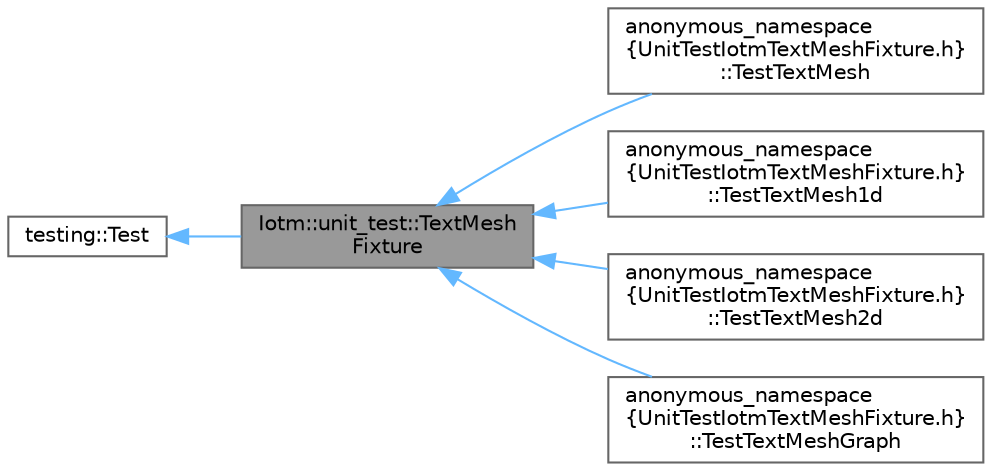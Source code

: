 digraph "Iotm::unit_test::TextMeshFixture"
{
 // INTERACTIVE_SVG=YES
 // LATEX_PDF_SIZE
  bgcolor="transparent";
  edge [fontname=Helvetica,fontsize=10,labelfontname=Helvetica,labelfontsize=10];
  node [fontname=Helvetica,fontsize=10,shape=box,height=0.2,width=0.4];
  rankdir="LR";
  Node1 [id="Node000001",label="Iotm::unit_test::TextMesh\lFixture",height=0.2,width=0.4,color="gray40", fillcolor="grey60", style="filled", fontcolor="black",tooltip=" "];
  Node2 -> Node1 [id="edge1_Node000001_Node000002",dir="back",color="steelblue1",style="solid",tooltip=" "];
  Node2 [id="Node000002",label="testing::Test",height=0.2,width=0.4,color="gray40", fillcolor="white", style="filled",tooltip=" "];
  Node1 -> Node3 [id="edge2_Node000001_Node000003",dir="back",color="steelblue1",style="solid",tooltip=" "];
  Node3 [id="Node000003",label="anonymous_namespace\l\{UnitTestIotmTextMeshFixture.h\}\l::TestTextMesh",height=0.2,width=0.4,color="gray40", fillcolor="white", style="filled",URL="$classanonymous__namespace_02UnitTestIotmTextMeshFixture_8h_03_1_1TestTextMesh.html",tooltip=" "];
  Node1 -> Node4 [id="edge3_Node000001_Node000004",dir="back",color="steelblue1",style="solid",tooltip=" "];
  Node4 [id="Node000004",label="anonymous_namespace\l\{UnitTestIotmTextMeshFixture.h\}\l::TestTextMesh1d",height=0.2,width=0.4,color="gray40", fillcolor="white", style="filled",URL="$classanonymous__namespace_02UnitTestIotmTextMeshFixture_8h_03_1_1TestTextMesh1d.html",tooltip=" "];
  Node1 -> Node5 [id="edge4_Node000001_Node000005",dir="back",color="steelblue1",style="solid",tooltip=" "];
  Node5 [id="Node000005",label="anonymous_namespace\l\{UnitTestIotmTextMeshFixture.h\}\l::TestTextMesh2d",height=0.2,width=0.4,color="gray40", fillcolor="white", style="filled",URL="$classanonymous__namespace_02UnitTestIotmTextMeshFixture_8h_03_1_1TestTextMesh2d.html",tooltip=" "];
  Node1 -> Node6 [id="edge5_Node000001_Node000006",dir="back",color="steelblue1",style="solid",tooltip=" "];
  Node6 [id="Node000006",label="anonymous_namespace\l\{UnitTestIotmTextMeshFixture.h\}\l::TestTextMeshGraph",height=0.2,width=0.4,color="gray40", fillcolor="white", style="filled",URL="$classanonymous__namespace_02UnitTestIotmTextMeshFixture_8h_03_1_1TestTextMeshGraph.html",tooltip=" "];
}
